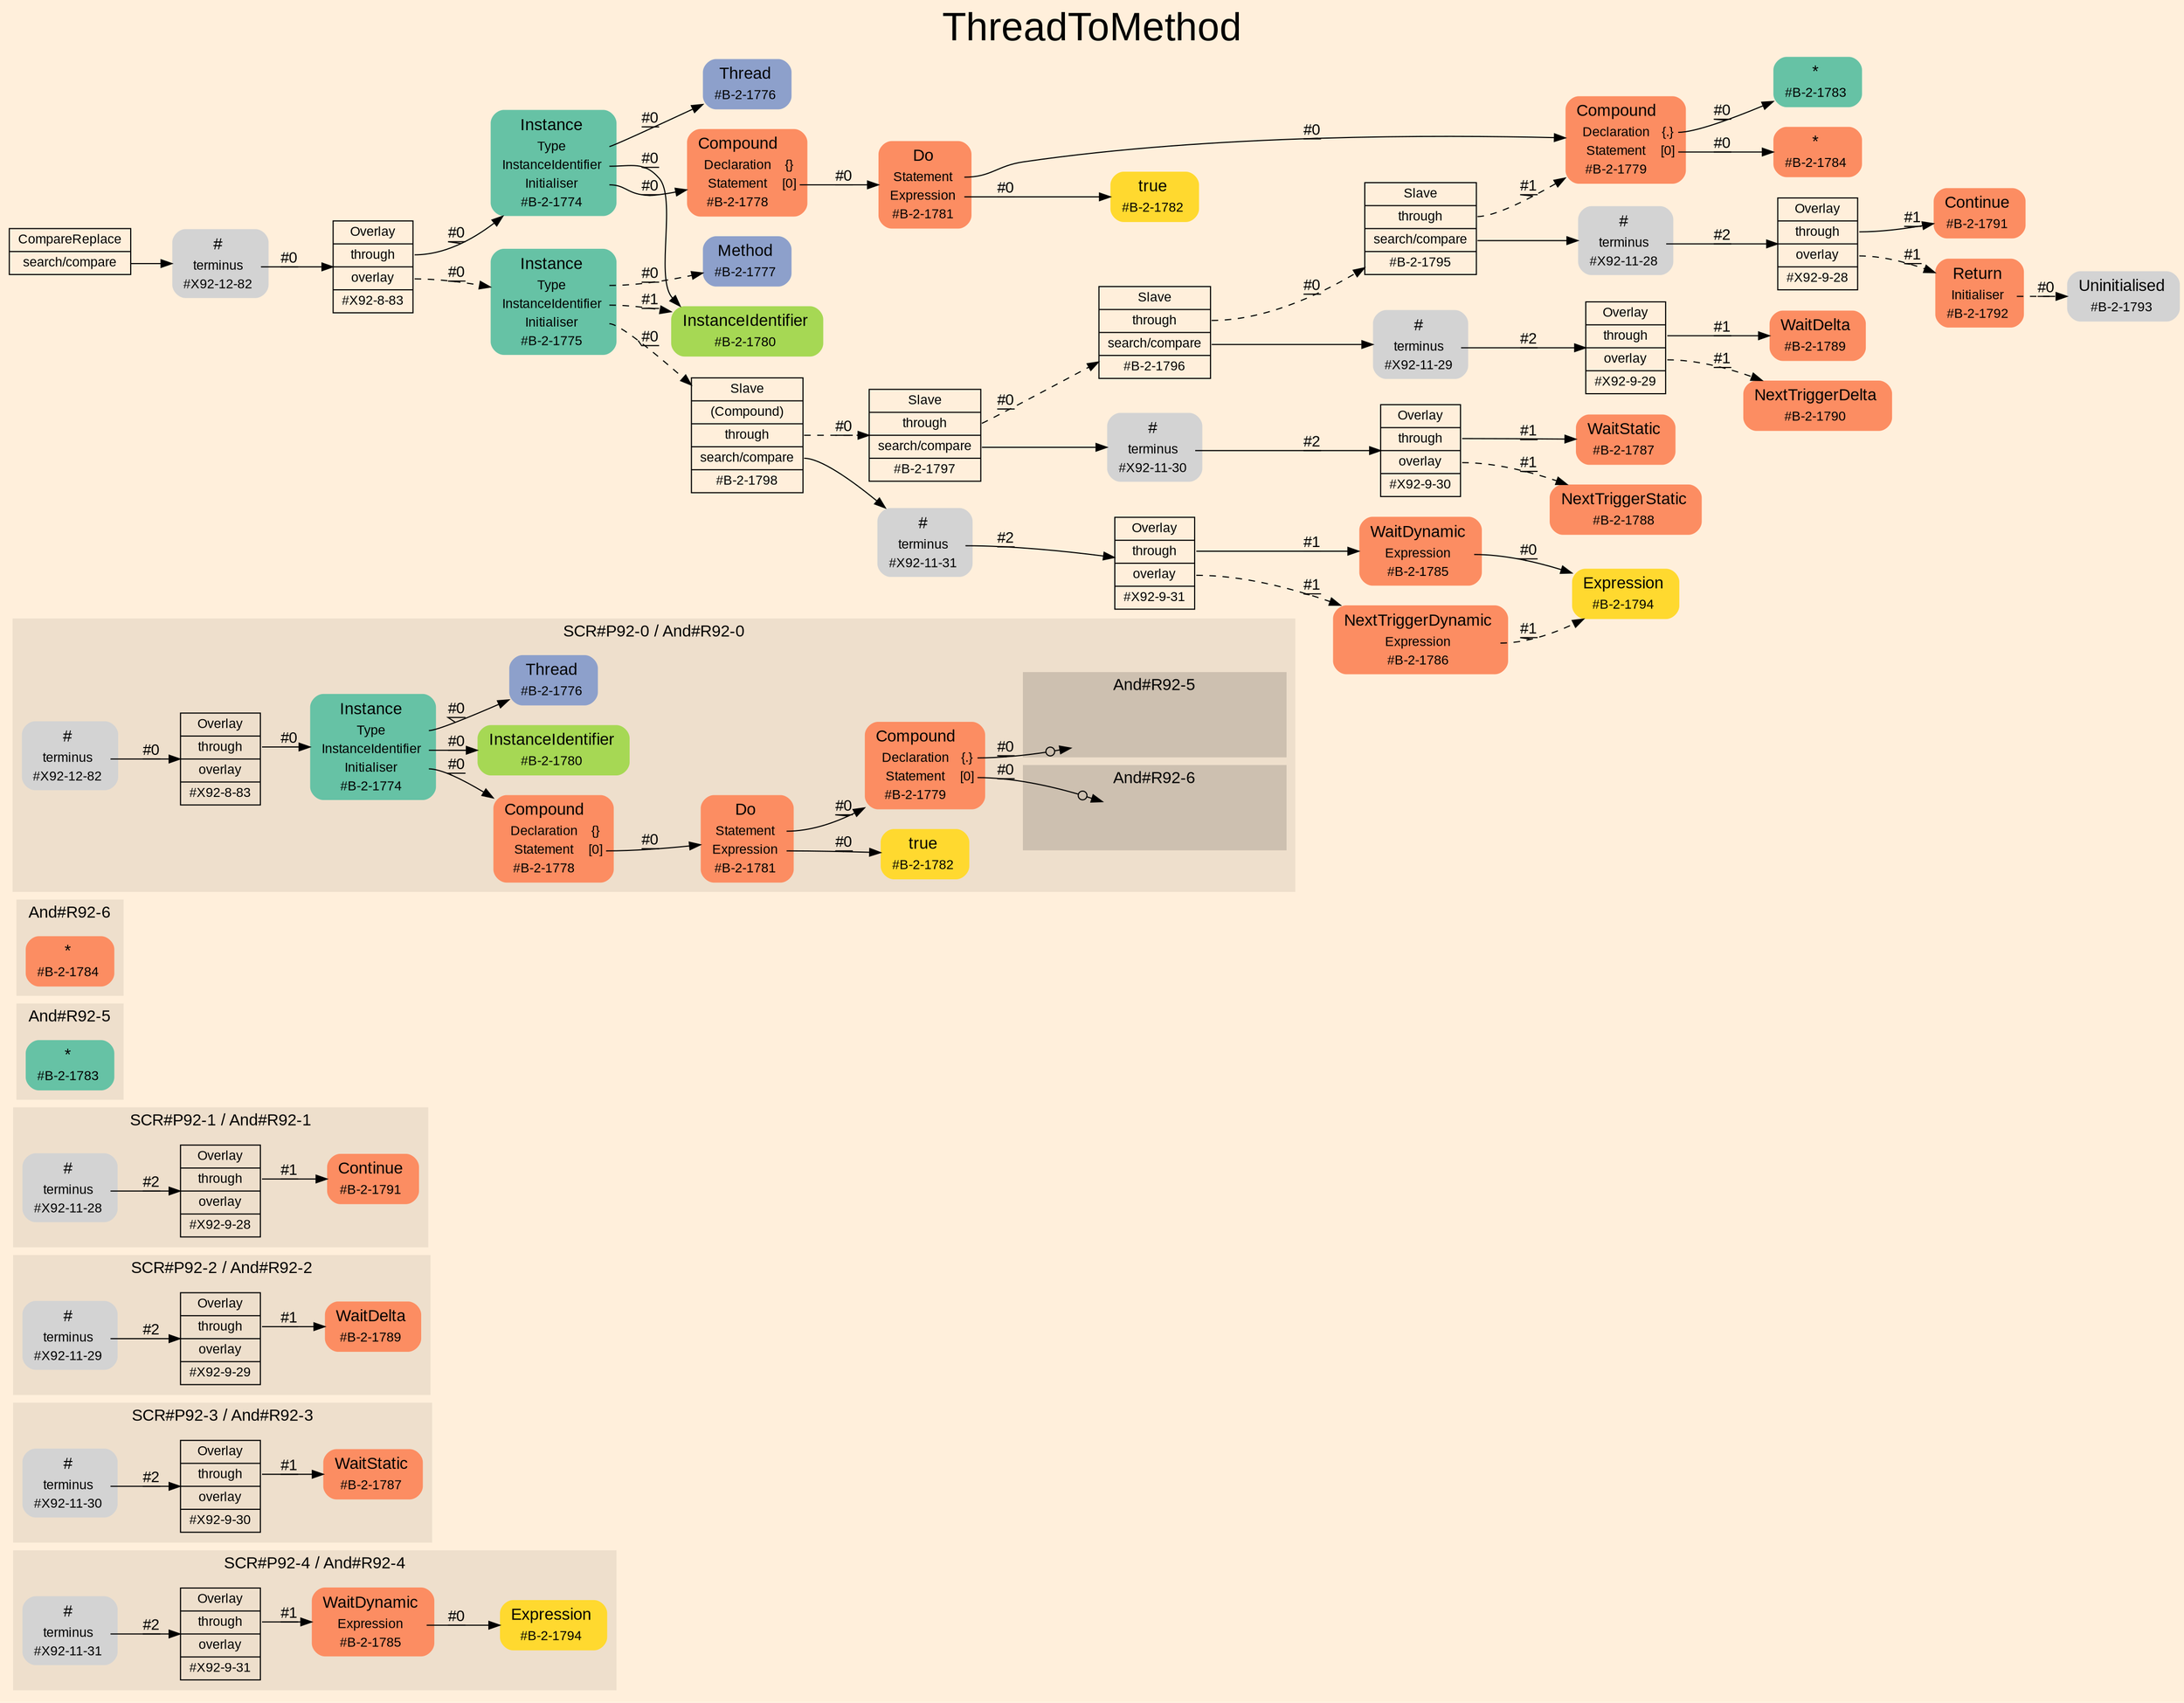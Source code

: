 digraph "ThreadToMethod" {
label = "ThreadToMethod"
labelloc = t
fontsize = "36"
graph [
    rankdir = "LR"
    ranksep = 0.3
    bgcolor = antiquewhite1
    color = black
    fontcolor = black
    fontname = "Arial"
];
node [
    fontname = "Arial"
];
edge [
    fontname = "Arial"
];

// -------------------- figure And#R92-4 --------------------
// -------- region And#R92-4 ----------
subgraph "clusterAnd#R92-4" {
    label = "SCR#P92-4 / And#R92-4"
    style = "filled"
    color = antiquewhite2
    fontsize = "15"
    "And#R92-4/#B-2-1785" [
        // -------- block And#R92-4/#B-2-1785 ----------
        shape = "plaintext"
        fillcolor = "/set28/2"
        label = <<TABLE BORDER="0" CELLBORDER="0" CELLSPACING="0">
         <TR><TD><FONT POINT-SIZE="15.0">WaitDynamic</FONT></TD><TD></TD></TR>
         <TR><TD>Expression</TD><TD PORT="port0"></TD></TR>
         <TR><TD>#B-2-1785</TD><TD PORT="port1"></TD></TR>
        </TABLE>>
        style = "rounded,filled"
        fontsize = "12"
    ];
    
    "And#R92-4/#X92-9-31" [
        // -------- block And#R92-4/#X92-9-31 ----------
        shape = "record"
        fillcolor = antiquewhite2
        label = "<fixed> Overlay | <port0> through | <port1> overlay | <port2> #X92-9-31"
        style = "filled"
        fontsize = "12"
        color = black
        fontcolor = black
    ];
    
    "And#R92-4/#B-2-1794" [
        // -------- block And#R92-4/#B-2-1794 ----------
        shape = "plaintext"
        fillcolor = "/set28/6"
        label = <<TABLE BORDER="0" CELLBORDER="0" CELLSPACING="0">
         <TR><TD><FONT POINT-SIZE="15.0">Expression</FONT></TD><TD></TD></TR>
         <TR><TD>#B-2-1794</TD><TD PORT="port0"></TD></TR>
        </TABLE>>
        style = "rounded,filled"
        fontsize = "12"
    ];
    
    "And#R92-4/#X92-11-31" [
        // -------- block And#R92-4/#X92-11-31 ----------
        shape = "plaintext"
        label = <<TABLE BORDER="0" CELLBORDER="0" CELLSPACING="0">
         <TR><TD><FONT POINT-SIZE="15.0">#</FONT></TD><TD></TD></TR>
         <TR><TD>terminus</TD><TD PORT="port0"></TD></TR>
         <TR><TD>#X92-11-31</TD><TD PORT="port1"></TD></TR>
        </TABLE>>
        style = "rounded,filled"
        fontsize = "12"
    ];
    
}

"And#R92-4/#B-2-1785":port0 -> "And#R92-4/#B-2-1794" [
    label = "#0"
    decorate = true
    color = black
    fontcolor = black
];

"And#R92-4/#X92-9-31":port0 -> "And#R92-4/#B-2-1785" [
    label = "#1"
    decorate = true
    color = black
    fontcolor = black
];

"And#R92-4/#X92-11-31":port0 -> "And#R92-4/#X92-9-31" [
    label = "#2"
    decorate = true
    color = black
    fontcolor = black
];


// -------------------- figure And#R92-3 --------------------
// -------- region And#R92-3 ----------
subgraph "clusterAnd#R92-3" {
    label = "SCR#P92-3 / And#R92-3"
    style = "filled"
    color = antiquewhite2
    fontsize = "15"
    "And#R92-3/#X92-11-30" [
        // -------- block And#R92-3/#X92-11-30 ----------
        shape = "plaintext"
        label = <<TABLE BORDER="0" CELLBORDER="0" CELLSPACING="0">
         <TR><TD><FONT POINT-SIZE="15.0">#</FONT></TD><TD></TD></TR>
         <TR><TD>terminus</TD><TD PORT="port0"></TD></TR>
         <TR><TD>#X92-11-30</TD><TD PORT="port1"></TD></TR>
        </TABLE>>
        style = "rounded,filled"
        fontsize = "12"
    ];
    
    "And#R92-3/#X92-9-30" [
        // -------- block And#R92-3/#X92-9-30 ----------
        shape = "record"
        fillcolor = antiquewhite2
        label = "<fixed> Overlay | <port0> through | <port1> overlay | <port2> #X92-9-30"
        style = "filled"
        fontsize = "12"
        color = black
        fontcolor = black
    ];
    
    "And#R92-3/#B-2-1787" [
        // -------- block And#R92-3/#B-2-1787 ----------
        shape = "plaintext"
        fillcolor = "/set28/2"
        label = <<TABLE BORDER="0" CELLBORDER="0" CELLSPACING="0">
         <TR><TD><FONT POINT-SIZE="15.0">WaitStatic</FONT></TD><TD></TD></TR>
         <TR><TD>#B-2-1787</TD><TD PORT="port0"></TD></TR>
        </TABLE>>
        style = "rounded,filled"
        fontsize = "12"
    ];
    
}

"And#R92-3/#X92-11-30":port0 -> "And#R92-3/#X92-9-30" [
    label = "#2"
    decorate = true
    color = black
    fontcolor = black
];

"And#R92-3/#X92-9-30":port0 -> "And#R92-3/#B-2-1787" [
    label = "#1"
    decorate = true
    color = black
    fontcolor = black
];


// -------------------- figure And#R92-2 --------------------
// -------- region And#R92-2 ----------
subgraph "clusterAnd#R92-2" {
    label = "SCR#P92-2 / And#R92-2"
    style = "filled"
    color = antiquewhite2
    fontsize = "15"
    "And#R92-2/#X92-11-29" [
        // -------- block And#R92-2/#X92-11-29 ----------
        shape = "plaintext"
        label = <<TABLE BORDER="0" CELLBORDER="0" CELLSPACING="0">
         <TR><TD><FONT POINT-SIZE="15.0">#</FONT></TD><TD></TD></TR>
         <TR><TD>terminus</TD><TD PORT="port0"></TD></TR>
         <TR><TD>#X92-11-29</TD><TD PORT="port1"></TD></TR>
        </TABLE>>
        style = "rounded,filled"
        fontsize = "12"
    ];
    
    "And#R92-2/#X92-9-29" [
        // -------- block And#R92-2/#X92-9-29 ----------
        shape = "record"
        fillcolor = antiquewhite2
        label = "<fixed> Overlay | <port0> through | <port1> overlay | <port2> #X92-9-29"
        style = "filled"
        fontsize = "12"
        color = black
        fontcolor = black
    ];
    
    "And#R92-2/#B-2-1789" [
        // -------- block And#R92-2/#B-2-1789 ----------
        shape = "plaintext"
        fillcolor = "/set28/2"
        label = <<TABLE BORDER="0" CELLBORDER="0" CELLSPACING="0">
         <TR><TD><FONT POINT-SIZE="15.0">WaitDelta</FONT></TD><TD></TD></TR>
         <TR><TD>#B-2-1789</TD><TD PORT="port0"></TD></TR>
        </TABLE>>
        style = "rounded,filled"
        fontsize = "12"
    ];
    
}

"And#R92-2/#X92-11-29":port0 -> "And#R92-2/#X92-9-29" [
    label = "#2"
    decorate = true
    color = black
    fontcolor = black
];

"And#R92-2/#X92-9-29":port0 -> "And#R92-2/#B-2-1789" [
    label = "#1"
    decorate = true
    color = black
    fontcolor = black
];


// -------------------- figure And#R92-1 --------------------
// -------- region And#R92-1 ----------
subgraph "clusterAnd#R92-1" {
    label = "SCR#P92-1 / And#R92-1"
    style = "filled"
    color = antiquewhite2
    fontsize = "15"
    "And#R92-1/#B-2-1791" [
        // -------- block And#R92-1/#B-2-1791 ----------
        shape = "plaintext"
        fillcolor = "/set28/2"
        label = <<TABLE BORDER="0" CELLBORDER="0" CELLSPACING="0">
         <TR><TD><FONT POINT-SIZE="15.0">Continue</FONT></TD><TD></TD></TR>
         <TR><TD>#B-2-1791</TD><TD PORT="port0"></TD></TR>
        </TABLE>>
        style = "rounded,filled"
        fontsize = "12"
    ];
    
    "And#R92-1/#X92-11-28" [
        // -------- block And#R92-1/#X92-11-28 ----------
        shape = "plaintext"
        label = <<TABLE BORDER="0" CELLBORDER="0" CELLSPACING="0">
         <TR><TD><FONT POINT-SIZE="15.0">#</FONT></TD><TD></TD></TR>
         <TR><TD>terminus</TD><TD PORT="port0"></TD></TR>
         <TR><TD>#X92-11-28</TD><TD PORT="port1"></TD></TR>
        </TABLE>>
        style = "rounded,filled"
        fontsize = "12"
    ];
    
    "And#R92-1/#X92-9-28" [
        // -------- block And#R92-1/#X92-9-28 ----------
        shape = "record"
        fillcolor = antiquewhite2
        label = "<fixed> Overlay | <port0> through | <port1> overlay | <port2> #X92-9-28"
        style = "filled"
        fontsize = "12"
        color = black
        fontcolor = black
    ];
    
}

"And#R92-1/#X92-11-28":port0 -> "And#R92-1/#X92-9-28" [
    label = "#2"
    decorate = true
    color = black
    fontcolor = black
];

"And#R92-1/#X92-9-28":port0 -> "And#R92-1/#B-2-1791" [
    label = "#1"
    decorate = true
    color = black
    fontcolor = black
];


// -------------------- figure And#R92-5 --------------------
// -------- region And#R92-5 ----------
subgraph "clusterAnd#R92-5" {
    label = "And#R92-5"
    style = "filled"
    color = antiquewhite2
    fontsize = "15"
    "And#R92-5/#B-2-1783" [
        // -------- block And#R92-5/#B-2-1783 ----------
        shape = "plaintext"
        fillcolor = "/set28/1"
        label = <<TABLE BORDER="0" CELLBORDER="0" CELLSPACING="0">
         <TR><TD><FONT POINT-SIZE="15.0">*</FONT></TD><TD></TD></TR>
         <TR><TD>#B-2-1783</TD><TD PORT="port0"></TD></TR>
        </TABLE>>
        style = "rounded,filled"
        fontsize = "12"
    ];
    
}


// -------------------- figure And#R92-6 --------------------
// -------- region And#R92-6 ----------
subgraph "clusterAnd#R92-6" {
    label = "And#R92-6"
    style = "filled"
    color = antiquewhite2
    fontsize = "15"
    "And#R92-6/#B-2-1784" [
        // -------- block And#R92-6/#B-2-1784 ----------
        shape = "plaintext"
        fillcolor = "/set28/2"
        label = <<TABLE BORDER="0" CELLBORDER="0" CELLSPACING="0">
         <TR><TD><FONT POINT-SIZE="15.0">*</FONT></TD><TD></TD></TR>
         <TR><TD>#B-2-1784</TD><TD PORT="port0"></TD></TR>
        </TABLE>>
        style = "rounded,filled"
        fontsize = "12"
    ];
    
}


// -------------------- figure And#R92-0 --------------------
// -------- region And#R92-0 ----------
subgraph "clusterAnd#R92-0" {
    label = "SCR#P92-0 / And#R92-0"
    style = "filled"
    color = antiquewhite2
    fontsize = "15"
    "And#R92-0/#B-2-1780" [
        // -------- block And#R92-0/#B-2-1780 ----------
        shape = "plaintext"
        fillcolor = "/set28/5"
        label = <<TABLE BORDER="0" CELLBORDER="0" CELLSPACING="0">
         <TR><TD><FONT POINT-SIZE="15.0">InstanceIdentifier</FONT></TD><TD></TD></TR>
         <TR><TD>#B-2-1780</TD><TD PORT="port0"></TD></TR>
        </TABLE>>
        style = "rounded,filled"
        fontsize = "12"
    ];
    
    "And#R92-0/#B-2-1782" [
        // -------- block And#R92-0/#B-2-1782 ----------
        shape = "plaintext"
        fillcolor = "/set28/6"
        label = <<TABLE BORDER="0" CELLBORDER="0" CELLSPACING="0">
         <TR><TD><FONT POINT-SIZE="15.0">true</FONT></TD><TD></TD></TR>
         <TR><TD>#B-2-1782</TD><TD PORT="port0"></TD></TR>
        </TABLE>>
        style = "rounded,filled"
        fontsize = "12"
    ];
    
    "And#R92-0/#B-2-1776" [
        // -------- block And#R92-0/#B-2-1776 ----------
        shape = "plaintext"
        fillcolor = "/set28/3"
        label = <<TABLE BORDER="0" CELLBORDER="0" CELLSPACING="0">
         <TR><TD><FONT POINT-SIZE="15.0">Thread</FONT></TD><TD></TD></TR>
         <TR><TD>#B-2-1776</TD><TD PORT="port0"></TD></TR>
        </TABLE>>
        style = "rounded,filled"
        fontsize = "12"
    ];
    
    "And#R92-0/#B-2-1779" [
        // -------- block And#R92-0/#B-2-1779 ----------
        shape = "plaintext"
        fillcolor = "/set28/2"
        label = <<TABLE BORDER="0" CELLBORDER="0" CELLSPACING="0">
         <TR><TD><FONT POINT-SIZE="15.0">Compound</FONT></TD><TD></TD></TR>
         <TR><TD>Declaration</TD><TD PORT="port0">{.}</TD></TR>
         <TR><TD>Statement</TD><TD PORT="port1">[0]</TD></TR>
         <TR><TD>#B-2-1779</TD><TD PORT="port2"></TD></TR>
        </TABLE>>
        style = "rounded,filled"
        fontsize = "12"
    ];
    
    "And#R92-0/#B-2-1781" [
        // -------- block And#R92-0/#B-2-1781 ----------
        shape = "plaintext"
        fillcolor = "/set28/2"
        label = <<TABLE BORDER="0" CELLBORDER="0" CELLSPACING="0">
         <TR><TD><FONT POINT-SIZE="15.0">Do</FONT></TD><TD></TD></TR>
         <TR><TD>Statement</TD><TD PORT="port0"></TD></TR>
         <TR><TD>Expression</TD><TD PORT="port1"></TD></TR>
         <TR><TD>#B-2-1781</TD><TD PORT="port2"></TD></TR>
        </TABLE>>
        style = "rounded,filled"
        fontsize = "12"
    ];
    
    "And#R92-0/#B-2-1774" [
        // -------- block And#R92-0/#B-2-1774 ----------
        shape = "plaintext"
        fillcolor = "/set28/1"
        label = <<TABLE BORDER="0" CELLBORDER="0" CELLSPACING="0">
         <TR><TD><FONT POINT-SIZE="15.0">Instance</FONT></TD><TD></TD></TR>
         <TR><TD>Type</TD><TD PORT="port0"></TD></TR>
         <TR><TD>InstanceIdentifier</TD><TD PORT="port1"></TD></TR>
         <TR><TD>Initialiser</TD><TD PORT="port2"></TD></TR>
         <TR><TD>#B-2-1774</TD><TD PORT="port3"></TD></TR>
        </TABLE>>
        style = "rounded,filled"
        fontsize = "12"
    ];
    
    "And#R92-0/#X92-12-82" [
        // -------- block And#R92-0/#X92-12-82 ----------
        shape = "plaintext"
        label = <<TABLE BORDER="0" CELLBORDER="0" CELLSPACING="0">
         <TR><TD><FONT POINT-SIZE="15.0">#</FONT></TD><TD></TD></TR>
         <TR><TD>terminus</TD><TD PORT="port0"></TD></TR>
         <TR><TD>#X92-12-82</TD><TD PORT="port1"></TD></TR>
        </TABLE>>
        style = "rounded,filled"
        fontsize = "12"
    ];
    
    "And#R92-0/#X92-8-83" [
        // -------- block And#R92-0/#X92-8-83 ----------
        shape = "record"
        fillcolor = antiquewhite2
        label = "<fixed> Overlay | <port0> through | <port1> overlay | <port2> #X92-8-83"
        style = "filled"
        fontsize = "12"
        color = black
        fontcolor = black
    ];
    
    "And#R92-0/#B-2-1778" [
        // -------- block And#R92-0/#B-2-1778 ----------
        shape = "plaintext"
        fillcolor = "/set28/2"
        label = <<TABLE BORDER="0" CELLBORDER="0" CELLSPACING="0">
         <TR><TD><FONT POINT-SIZE="15.0">Compound</FONT></TD><TD></TD></TR>
         <TR><TD>Declaration</TD><TD PORT="port0">{}</TD></TR>
         <TR><TD>Statement</TD><TD PORT="port1">[0]</TD></TR>
         <TR><TD>#B-2-1778</TD><TD PORT="port2"></TD></TR>
        </TABLE>>
        style = "rounded,filled"
        fontsize = "12"
    ];
    
    // -------- region And#R92-0/And#R92-5 ----------
    subgraph "clusterAnd#R92-0/And#R92-5" {
        label = "And#R92-5"
        style = "filled"
        color = antiquewhite3
        fontsize = "15"
        "And#R92-0/And#R92-5/#B-2-1783" [
            // -------- block And#R92-0/And#R92-5/#B-2-1783 ----------
            shape = none
            fillcolor = "/set28/1"
            style = "invisible"
        ];
        
    }
    
    // -------- region And#R92-0/And#R92-6 ----------
    subgraph "clusterAnd#R92-0/And#R92-6" {
        label = "And#R92-6"
        style = "filled"
        color = antiquewhite3
        fontsize = "15"
        "And#R92-0/And#R92-6/#B-2-1784" [
            // -------- block And#R92-0/And#R92-6/#B-2-1784 ----------
            shape = none
            fillcolor = "/set28/2"
            style = "invisible"
        ];
        
    }
    
}

"And#R92-0/#B-2-1779":port0 -> "And#R92-0/And#R92-5/#B-2-1783" [
    arrowhead="normalnoneodot"
    label = "#0"
    decorate = true
    color = black
    fontcolor = black
];

"And#R92-0/#B-2-1779":port1 -> "And#R92-0/And#R92-6/#B-2-1784" [
    arrowhead="normalnoneodot"
    label = "#0"
    decorate = true
    color = black
    fontcolor = black
];

"And#R92-0/#B-2-1781":port0 -> "And#R92-0/#B-2-1779" [
    label = "#0"
    decorate = true
    color = black
    fontcolor = black
];

"And#R92-0/#B-2-1781":port1 -> "And#R92-0/#B-2-1782" [
    label = "#0"
    decorate = true
    color = black
    fontcolor = black
];

"And#R92-0/#B-2-1774":port0 -> "And#R92-0/#B-2-1776" [
    label = "#0"
    decorate = true
    color = black
    fontcolor = black
];

"And#R92-0/#B-2-1774":port1 -> "And#R92-0/#B-2-1780" [
    label = "#0"
    decorate = true
    color = black
    fontcolor = black
];

"And#R92-0/#B-2-1774":port2 -> "And#R92-0/#B-2-1778" [
    label = "#0"
    decorate = true
    color = black
    fontcolor = black
];

"And#R92-0/#X92-12-82":port0 -> "And#R92-0/#X92-8-83" [
    label = "#0"
    decorate = true
    color = black
    fontcolor = black
];

"And#R92-0/#X92-8-83":port0 -> "And#R92-0/#B-2-1774" [
    label = "#0"
    decorate = true
    color = black
    fontcolor = black
];

"And#R92-0/#B-2-1778":port1 -> "And#R92-0/#B-2-1781" [
    label = "#0"
    decorate = true
    color = black
    fontcolor = black
];


// -------------------- transformation figure --------------------
"CR#X92-10-92" [
    // -------- block CR#X92-10-92 ----------
    shape = "record"
    fillcolor = antiquewhite1
    label = "<fixed> CompareReplace | <port0> search/compare"
    style = "filled"
    fontsize = "12"
    color = black
    fontcolor = black
];

"#X92-12-82" [
    // -------- block #X92-12-82 ----------
    shape = "plaintext"
    label = <<TABLE BORDER="0" CELLBORDER="0" CELLSPACING="0">
     <TR><TD><FONT POINT-SIZE="15.0">#</FONT></TD><TD></TD></TR>
     <TR><TD>terminus</TD><TD PORT="port0"></TD></TR>
     <TR><TD>#X92-12-82</TD><TD PORT="port1"></TD></TR>
    </TABLE>>
    style = "rounded,filled"
    fontsize = "12"
];

"#X92-8-83" [
    // -------- block #X92-8-83 ----------
    shape = "record"
    fillcolor = antiquewhite1
    label = "<fixed> Overlay | <port0> through | <port1> overlay | <port2> #X92-8-83"
    style = "filled"
    fontsize = "12"
    color = black
    fontcolor = black
];

"#B-2-1774" [
    // -------- block #B-2-1774 ----------
    shape = "plaintext"
    fillcolor = "/set28/1"
    label = <<TABLE BORDER="0" CELLBORDER="0" CELLSPACING="0">
     <TR><TD><FONT POINT-SIZE="15.0">Instance</FONT></TD><TD></TD></TR>
     <TR><TD>Type</TD><TD PORT="port0"></TD></TR>
     <TR><TD>InstanceIdentifier</TD><TD PORT="port1"></TD></TR>
     <TR><TD>Initialiser</TD><TD PORT="port2"></TD></TR>
     <TR><TD>#B-2-1774</TD><TD PORT="port3"></TD></TR>
    </TABLE>>
    style = "rounded,filled"
    fontsize = "12"
];

"#B-2-1776" [
    // -------- block #B-2-1776 ----------
    shape = "plaintext"
    fillcolor = "/set28/3"
    label = <<TABLE BORDER="0" CELLBORDER="0" CELLSPACING="0">
     <TR><TD><FONT POINT-SIZE="15.0">Thread</FONT></TD><TD></TD></TR>
     <TR><TD>#B-2-1776</TD><TD PORT="port0"></TD></TR>
    </TABLE>>
    style = "rounded,filled"
    fontsize = "12"
];

"#B-2-1780" [
    // -------- block #B-2-1780 ----------
    shape = "plaintext"
    fillcolor = "/set28/5"
    label = <<TABLE BORDER="0" CELLBORDER="0" CELLSPACING="0">
     <TR><TD><FONT POINT-SIZE="15.0">InstanceIdentifier</FONT></TD><TD></TD></TR>
     <TR><TD>#B-2-1780</TD><TD PORT="port0"></TD></TR>
    </TABLE>>
    style = "rounded,filled"
    fontsize = "12"
];

"#B-2-1778" [
    // -------- block #B-2-1778 ----------
    shape = "plaintext"
    fillcolor = "/set28/2"
    label = <<TABLE BORDER="0" CELLBORDER="0" CELLSPACING="0">
     <TR><TD><FONT POINT-SIZE="15.0">Compound</FONT></TD><TD></TD></TR>
     <TR><TD>Declaration</TD><TD PORT="port0">{}</TD></TR>
     <TR><TD>Statement</TD><TD PORT="port1">[0]</TD></TR>
     <TR><TD>#B-2-1778</TD><TD PORT="port2"></TD></TR>
    </TABLE>>
    style = "rounded,filled"
    fontsize = "12"
];

"#B-2-1781" [
    // -------- block #B-2-1781 ----------
    shape = "plaintext"
    fillcolor = "/set28/2"
    label = <<TABLE BORDER="0" CELLBORDER="0" CELLSPACING="0">
     <TR><TD><FONT POINT-SIZE="15.0">Do</FONT></TD><TD></TD></TR>
     <TR><TD>Statement</TD><TD PORT="port0"></TD></TR>
     <TR><TD>Expression</TD><TD PORT="port1"></TD></TR>
     <TR><TD>#B-2-1781</TD><TD PORT="port2"></TD></TR>
    </TABLE>>
    style = "rounded,filled"
    fontsize = "12"
];

"#B-2-1779" [
    // -------- block #B-2-1779 ----------
    shape = "plaintext"
    fillcolor = "/set28/2"
    label = <<TABLE BORDER="0" CELLBORDER="0" CELLSPACING="0">
     <TR><TD><FONT POINT-SIZE="15.0">Compound</FONT></TD><TD></TD></TR>
     <TR><TD>Declaration</TD><TD PORT="port0">{.}</TD></TR>
     <TR><TD>Statement</TD><TD PORT="port1">[0]</TD></TR>
     <TR><TD>#B-2-1779</TD><TD PORT="port2"></TD></TR>
    </TABLE>>
    style = "rounded,filled"
    fontsize = "12"
];

"#B-2-1783" [
    // -------- block #B-2-1783 ----------
    shape = "plaintext"
    fillcolor = "/set28/1"
    label = <<TABLE BORDER="0" CELLBORDER="0" CELLSPACING="0">
     <TR><TD><FONT POINT-SIZE="15.0">*</FONT></TD><TD></TD></TR>
     <TR><TD>#B-2-1783</TD><TD PORT="port0"></TD></TR>
    </TABLE>>
    style = "rounded,filled"
    fontsize = "12"
];

"#B-2-1784" [
    // -------- block #B-2-1784 ----------
    shape = "plaintext"
    fillcolor = "/set28/2"
    label = <<TABLE BORDER="0" CELLBORDER="0" CELLSPACING="0">
     <TR><TD><FONT POINT-SIZE="15.0">*</FONT></TD><TD></TD></TR>
     <TR><TD>#B-2-1784</TD><TD PORT="port0"></TD></TR>
    </TABLE>>
    style = "rounded,filled"
    fontsize = "12"
];

"#B-2-1782" [
    // -------- block #B-2-1782 ----------
    shape = "plaintext"
    fillcolor = "/set28/6"
    label = <<TABLE BORDER="0" CELLBORDER="0" CELLSPACING="0">
     <TR><TD><FONT POINT-SIZE="15.0">true</FONT></TD><TD></TD></TR>
     <TR><TD>#B-2-1782</TD><TD PORT="port0"></TD></TR>
    </TABLE>>
    style = "rounded,filled"
    fontsize = "12"
];

"#B-2-1775" [
    // -------- block #B-2-1775 ----------
    shape = "plaintext"
    fillcolor = "/set28/1"
    label = <<TABLE BORDER="0" CELLBORDER="0" CELLSPACING="0">
     <TR><TD><FONT POINT-SIZE="15.0">Instance</FONT></TD><TD></TD></TR>
     <TR><TD>Type</TD><TD PORT="port0"></TD></TR>
     <TR><TD>InstanceIdentifier</TD><TD PORT="port1"></TD></TR>
     <TR><TD>Initialiser</TD><TD PORT="port2"></TD></TR>
     <TR><TD>#B-2-1775</TD><TD PORT="port3"></TD></TR>
    </TABLE>>
    style = "rounded,filled"
    fontsize = "12"
];

"#B-2-1777" [
    // -------- block #B-2-1777 ----------
    shape = "plaintext"
    fillcolor = "/set28/3"
    label = <<TABLE BORDER="0" CELLBORDER="0" CELLSPACING="0">
     <TR><TD><FONT POINT-SIZE="15.0">Method</FONT></TD><TD></TD></TR>
     <TR><TD>#B-2-1777</TD><TD PORT="port0"></TD></TR>
    </TABLE>>
    style = "rounded,filled"
    fontsize = "12"
];

"#B-2-1798" [
    // -------- block #B-2-1798 ----------
    shape = "record"
    fillcolor = antiquewhite1
    label = "<fixed> Slave | <port0> (Compound) | <port1> through | <port2> search/compare | <port3> #B-2-1798"
    style = "filled"
    fontsize = "12"
    color = black
    fontcolor = black
];

"#B-2-1797" [
    // -------- block #B-2-1797 ----------
    shape = "record"
    fillcolor = antiquewhite1
    label = "<fixed> Slave | <port0> through | <port1> search/compare | <port2> #B-2-1797"
    style = "filled"
    fontsize = "12"
    color = black
    fontcolor = black
];

"#B-2-1796" [
    // -------- block #B-2-1796 ----------
    shape = "record"
    fillcolor = antiquewhite1
    label = "<fixed> Slave | <port0> through | <port1> search/compare | <port2> #B-2-1796"
    style = "filled"
    fontsize = "12"
    color = black
    fontcolor = black
];

"#B-2-1795" [
    // -------- block #B-2-1795 ----------
    shape = "record"
    fillcolor = antiquewhite1
    label = "<fixed> Slave | <port0> through | <port1> search/compare | <port2> #B-2-1795"
    style = "filled"
    fontsize = "12"
    color = black
    fontcolor = black
];

"#X92-11-28" [
    // -------- block #X92-11-28 ----------
    shape = "plaintext"
    label = <<TABLE BORDER="0" CELLBORDER="0" CELLSPACING="0">
     <TR><TD><FONT POINT-SIZE="15.0">#</FONT></TD><TD></TD></TR>
     <TR><TD>terminus</TD><TD PORT="port0"></TD></TR>
     <TR><TD>#X92-11-28</TD><TD PORT="port1"></TD></TR>
    </TABLE>>
    style = "rounded,filled"
    fontsize = "12"
];

"#X92-9-28" [
    // -------- block #X92-9-28 ----------
    shape = "record"
    fillcolor = antiquewhite1
    label = "<fixed> Overlay | <port0> through | <port1> overlay | <port2> #X92-9-28"
    style = "filled"
    fontsize = "12"
    color = black
    fontcolor = black
];

"#B-2-1791" [
    // -------- block #B-2-1791 ----------
    shape = "plaintext"
    fillcolor = "/set28/2"
    label = <<TABLE BORDER="0" CELLBORDER="0" CELLSPACING="0">
     <TR><TD><FONT POINT-SIZE="15.0">Continue</FONT></TD><TD></TD></TR>
     <TR><TD>#B-2-1791</TD><TD PORT="port0"></TD></TR>
    </TABLE>>
    style = "rounded,filled"
    fontsize = "12"
];

"#B-2-1792" [
    // -------- block #B-2-1792 ----------
    shape = "plaintext"
    fillcolor = "/set28/2"
    label = <<TABLE BORDER="0" CELLBORDER="0" CELLSPACING="0">
     <TR><TD><FONT POINT-SIZE="15.0">Return</FONT></TD><TD></TD></TR>
     <TR><TD>Initialiser</TD><TD PORT="port0"></TD></TR>
     <TR><TD>#B-2-1792</TD><TD PORT="port1"></TD></TR>
    </TABLE>>
    style = "rounded,filled"
    fontsize = "12"
];

"#B-2-1793" [
    // -------- block #B-2-1793 ----------
    shape = "plaintext"
    label = <<TABLE BORDER="0" CELLBORDER="0" CELLSPACING="0">
     <TR><TD><FONT POINT-SIZE="15.0">Uninitialised</FONT></TD><TD></TD></TR>
     <TR><TD>#B-2-1793</TD><TD PORT="port0"></TD></TR>
    </TABLE>>
    style = "rounded,filled"
    fontsize = "12"
];

"#X92-11-29" [
    // -------- block #X92-11-29 ----------
    shape = "plaintext"
    label = <<TABLE BORDER="0" CELLBORDER="0" CELLSPACING="0">
     <TR><TD><FONT POINT-SIZE="15.0">#</FONT></TD><TD></TD></TR>
     <TR><TD>terminus</TD><TD PORT="port0"></TD></TR>
     <TR><TD>#X92-11-29</TD><TD PORT="port1"></TD></TR>
    </TABLE>>
    style = "rounded,filled"
    fontsize = "12"
];

"#X92-9-29" [
    // -------- block #X92-9-29 ----------
    shape = "record"
    fillcolor = antiquewhite1
    label = "<fixed> Overlay | <port0> through | <port1> overlay | <port2> #X92-9-29"
    style = "filled"
    fontsize = "12"
    color = black
    fontcolor = black
];

"#B-2-1789" [
    // -------- block #B-2-1789 ----------
    shape = "plaintext"
    fillcolor = "/set28/2"
    label = <<TABLE BORDER="0" CELLBORDER="0" CELLSPACING="0">
     <TR><TD><FONT POINT-SIZE="15.0">WaitDelta</FONT></TD><TD></TD></TR>
     <TR><TD>#B-2-1789</TD><TD PORT="port0"></TD></TR>
    </TABLE>>
    style = "rounded,filled"
    fontsize = "12"
];

"#B-2-1790" [
    // -------- block #B-2-1790 ----------
    shape = "plaintext"
    fillcolor = "/set28/2"
    label = <<TABLE BORDER="0" CELLBORDER="0" CELLSPACING="0">
     <TR><TD><FONT POINT-SIZE="15.0">NextTriggerDelta</FONT></TD><TD></TD></TR>
     <TR><TD>#B-2-1790</TD><TD PORT="port0"></TD></TR>
    </TABLE>>
    style = "rounded,filled"
    fontsize = "12"
];

"#X92-11-30" [
    // -------- block #X92-11-30 ----------
    shape = "plaintext"
    label = <<TABLE BORDER="0" CELLBORDER="0" CELLSPACING="0">
     <TR><TD><FONT POINT-SIZE="15.0">#</FONT></TD><TD></TD></TR>
     <TR><TD>terminus</TD><TD PORT="port0"></TD></TR>
     <TR><TD>#X92-11-30</TD><TD PORT="port1"></TD></TR>
    </TABLE>>
    style = "rounded,filled"
    fontsize = "12"
];

"#X92-9-30" [
    // -------- block #X92-9-30 ----------
    shape = "record"
    fillcolor = antiquewhite1
    label = "<fixed> Overlay | <port0> through | <port1> overlay | <port2> #X92-9-30"
    style = "filled"
    fontsize = "12"
    color = black
    fontcolor = black
];

"#B-2-1787" [
    // -------- block #B-2-1787 ----------
    shape = "plaintext"
    fillcolor = "/set28/2"
    label = <<TABLE BORDER="0" CELLBORDER="0" CELLSPACING="0">
     <TR><TD><FONT POINT-SIZE="15.0">WaitStatic</FONT></TD><TD></TD></TR>
     <TR><TD>#B-2-1787</TD><TD PORT="port0"></TD></TR>
    </TABLE>>
    style = "rounded,filled"
    fontsize = "12"
];

"#B-2-1788" [
    // -------- block #B-2-1788 ----------
    shape = "plaintext"
    fillcolor = "/set28/2"
    label = <<TABLE BORDER="0" CELLBORDER="0" CELLSPACING="0">
     <TR><TD><FONT POINT-SIZE="15.0">NextTriggerStatic</FONT></TD><TD></TD></TR>
     <TR><TD>#B-2-1788</TD><TD PORT="port0"></TD></TR>
    </TABLE>>
    style = "rounded,filled"
    fontsize = "12"
];

"#X92-11-31" [
    // -------- block #X92-11-31 ----------
    shape = "plaintext"
    label = <<TABLE BORDER="0" CELLBORDER="0" CELLSPACING="0">
     <TR><TD><FONT POINT-SIZE="15.0">#</FONT></TD><TD></TD></TR>
     <TR><TD>terminus</TD><TD PORT="port0"></TD></TR>
     <TR><TD>#X92-11-31</TD><TD PORT="port1"></TD></TR>
    </TABLE>>
    style = "rounded,filled"
    fontsize = "12"
];

"#X92-9-31" [
    // -------- block #X92-9-31 ----------
    shape = "record"
    fillcolor = antiquewhite1
    label = "<fixed> Overlay | <port0> through | <port1> overlay | <port2> #X92-9-31"
    style = "filled"
    fontsize = "12"
    color = black
    fontcolor = black
];

"#B-2-1785" [
    // -------- block #B-2-1785 ----------
    shape = "plaintext"
    fillcolor = "/set28/2"
    label = <<TABLE BORDER="0" CELLBORDER="0" CELLSPACING="0">
     <TR><TD><FONT POINT-SIZE="15.0">WaitDynamic</FONT></TD><TD></TD></TR>
     <TR><TD>Expression</TD><TD PORT="port0"></TD></TR>
     <TR><TD>#B-2-1785</TD><TD PORT="port1"></TD></TR>
    </TABLE>>
    style = "rounded,filled"
    fontsize = "12"
];

"#B-2-1794" [
    // -------- block #B-2-1794 ----------
    shape = "plaintext"
    fillcolor = "/set28/6"
    label = <<TABLE BORDER="0" CELLBORDER="0" CELLSPACING="0">
     <TR><TD><FONT POINT-SIZE="15.0">Expression</FONT></TD><TD></TD></TR>
     <TR><TD>#B-2-1794</TD><TD PORT="port0"></TD></TR>
    </TABLE>>
    style = "rounded,filled"
    fontsize = "12"
];

"#B-2-1786" [
    // -------- block #B-2-1786 ----------
    shape = "plaintext"
    fillcolor = "/set28/2"
    label = <<TABLE BORDER="0" CELLBORDER="0" CELLSPACING="0">
     <TR><TD><FONT POINT-SIZE="15.0">NextTriggerDynamic</FONT></TD><TD></TD></TR>
     <TR><TD>Expression</TD><TD PORT="port0"></TD></TR>
     <TR><TD>#B-2-1786</TD><TD PORT="port1"></TD></TR>
    </TABLE>>
    style = "rounded,filled"
    fontsize = "12"
];

"CR#X92-10-92":port0 -> "#X92-12-82" [
    label = ""
    decorate = true
    color = black
    fontcolor = black
];

"#X92-12-82":port0 -> "#X92-8-83" [
    label = "#0"
    decorate = true
    color = black
    fontcolor = black
];

"#X92-8-83":port0 -> "#B-2-1774" [
    label = "#0"
    decorate = true
    color = black
    fontcolor = black
];

"#X92-8-83":port1 -> "#B-2-1775" [
    style="dashed"
    label = "#0"
    decorate = true
    color = black
    fontcolor = black
];

"#B-2-1774":port0 -> "#B-2-1776" [
    label = "#0"
    decorate = true
    color = black
    fontcolor = black
];

"#B-2-1774":port1 -> "#B-2-1780" [
    label = "#0"
    decorate = true
    color = black
    fontcolor = black
];

"#B-2-1774":port2 -> "#B-2-1778" [
    label = "#0"
    decorate = true
    color = black
    fontcolor = black
];

"#B-2-1778":port1 -> "#B-2-1781" [
    label = "#0"
    decorate = true
    color = black
    fontcolor = black
];

"#B-2-1781":port0 -> "#B-2-1779" [
    label = "#0"
    decorate = true
    color = black
    fontcolor = black
];

"#B-2-1781":port1 -> "#B-2-1782" [
    label = "#0"
    decorate = true
    color = black
    fontcolor = black
];

"#B-2-1779":port0 -> "#B-2-1783" [
    label = "#0"
    decorate = true
    color = black
    fontcolor = black
];

"#B-2-1779":port1 -> "#B-2-1784" [
    label = "#0"
    decorate = true
    color = black
    fontcolor = black
];

"#B-2-1775":port0 -> "#B-2-1777" [
    style="dashed"
    label = "#0"
    decorate = true
    color = black
    fontcolor = black
];

"#B-2-1775":port1 -> "#B-2-1780" [
    style="dashed"
    label = "#1"
    decorate = true
    color = black
    fontcolor = black
];

"#B-2-1775":port2 -> "#B-2-1798" [
    style="dashed"
    label = "#0"
    decorate = true
    color = black
    fontcolor = black
];

"#B-2-1798":port1 -> "#B-2-1797" [
    style="dashed"
    label = "#0"
    decorate = true
    color = black
    fontcolor = black
];

"#B-2-1798":port2 -> "#X92-11-31" [
    label = ""
    decorate = true
    color = black
    fontcolor = black
];

"#B-2-1797":port0 -> "#B-2-1796" [
    style="dashed"
    label = "#0"
    decorate = true
    color = black
    fontcolor = black
];

"#B-2-1797":port1 -> "#X92-11-30" [
    label = ""
    decorate = true
    color = black
    fontcolor = black
];

"#B-2-1796":port0 -> "#B-2-1795" [
    style="dashed"
    label = "#0"
    decorate = true
    color = black
    fontcolor = black
];

"#B-2-1796":port1 -> "#X92-11-29" [
    label = ""
    decorate = true
    color = black
    fontcolor = black
];

"#B-2-1795":port0 -> "#B-2-1779" [
    style="dashed"
    label = "#1"
    decorate = true
    color = black
    fontcolor = black
];

"#B-2-1795":port1 -> "#X92-11-28" [
    label = ""
    decorate = true
    color = black
    fontcolor = black
];

"#X92-11-28":port0 -> "#X92-9-28" [
    label = "#2"
    decorate = true
    color = black
    fontcolor = black
];

"#X92-9-28":port0 -> "#B-2-1791" [
    label = "#1"
    decorate = true
    color = black
    fontcolor = black
];

"#X92-9-28":port1 -> "#B-2-1792" [
    style="dashed"
    label = "#1"
    decorate = true
    color = black
    fontcolor = black
];

"#B-2-1792":port0 -> "#B-2-1793" [
    style="dashed"
    label = "#0"
    decorate = true
    color = black
    fontcolor = black
];

"#X92-11-29":port0 -> "#X92-9-29" [
    label = "#2"
    decorate = true
    color = black
    fontcolor = black
];

"#X92-9-29":port0 -> "#B-2-1789" [
    label = "#1"
    decorate = true
    color = black
    fontcolor = black
];

"#X92-9-29":port1 -> "#B-2-1790" [
    style="dashed"
    label = "#1"
    decorate = true
    color = black
    fontcolor = black
];

"#X92-11-30":port0 -> "#X92-9-30" [
    label = "#2"
    decorate = true
    color = black
    fontcolor = black
];

"#X92-9-30":port0 -> "#B-2-1787" [
    label = "#1"
    decorate = true
    color = black
    fontcolor = black
];

"#X92-9-30":port1 -> "#B-2-1788" [
    style="dashed"
    label = "#1"
    decorate = true
    color = black
    fontcolor = black
];

"#X92-11-31":port0 -> "#X92-9-31" [
    label = "#2"
    decorate = true
    color = black
    fontcolor = black
];

"#X92-9-31":port0 -> "#B-2-1785" [
    label = "#1"
    decorate = true
    color = black
    fontcolor = black
];

"#X92-9-31":port1 -> "#B-2-1786" [
    style="dashed"
    label = "#1"
    decorate = true
    color = black
    fontcolor = black
];

"#B-2-1785":port0 -> "#B-2-1794" [
    label = "#0"
    decorate = true
    color = black
    fontcolor = black
];

"#B-2-1786":port0 -> "#B-2-1794" [
    style="dashed"
    label = "#1"
    decorate = true
    color = black
    fontcolor = black
];


}
